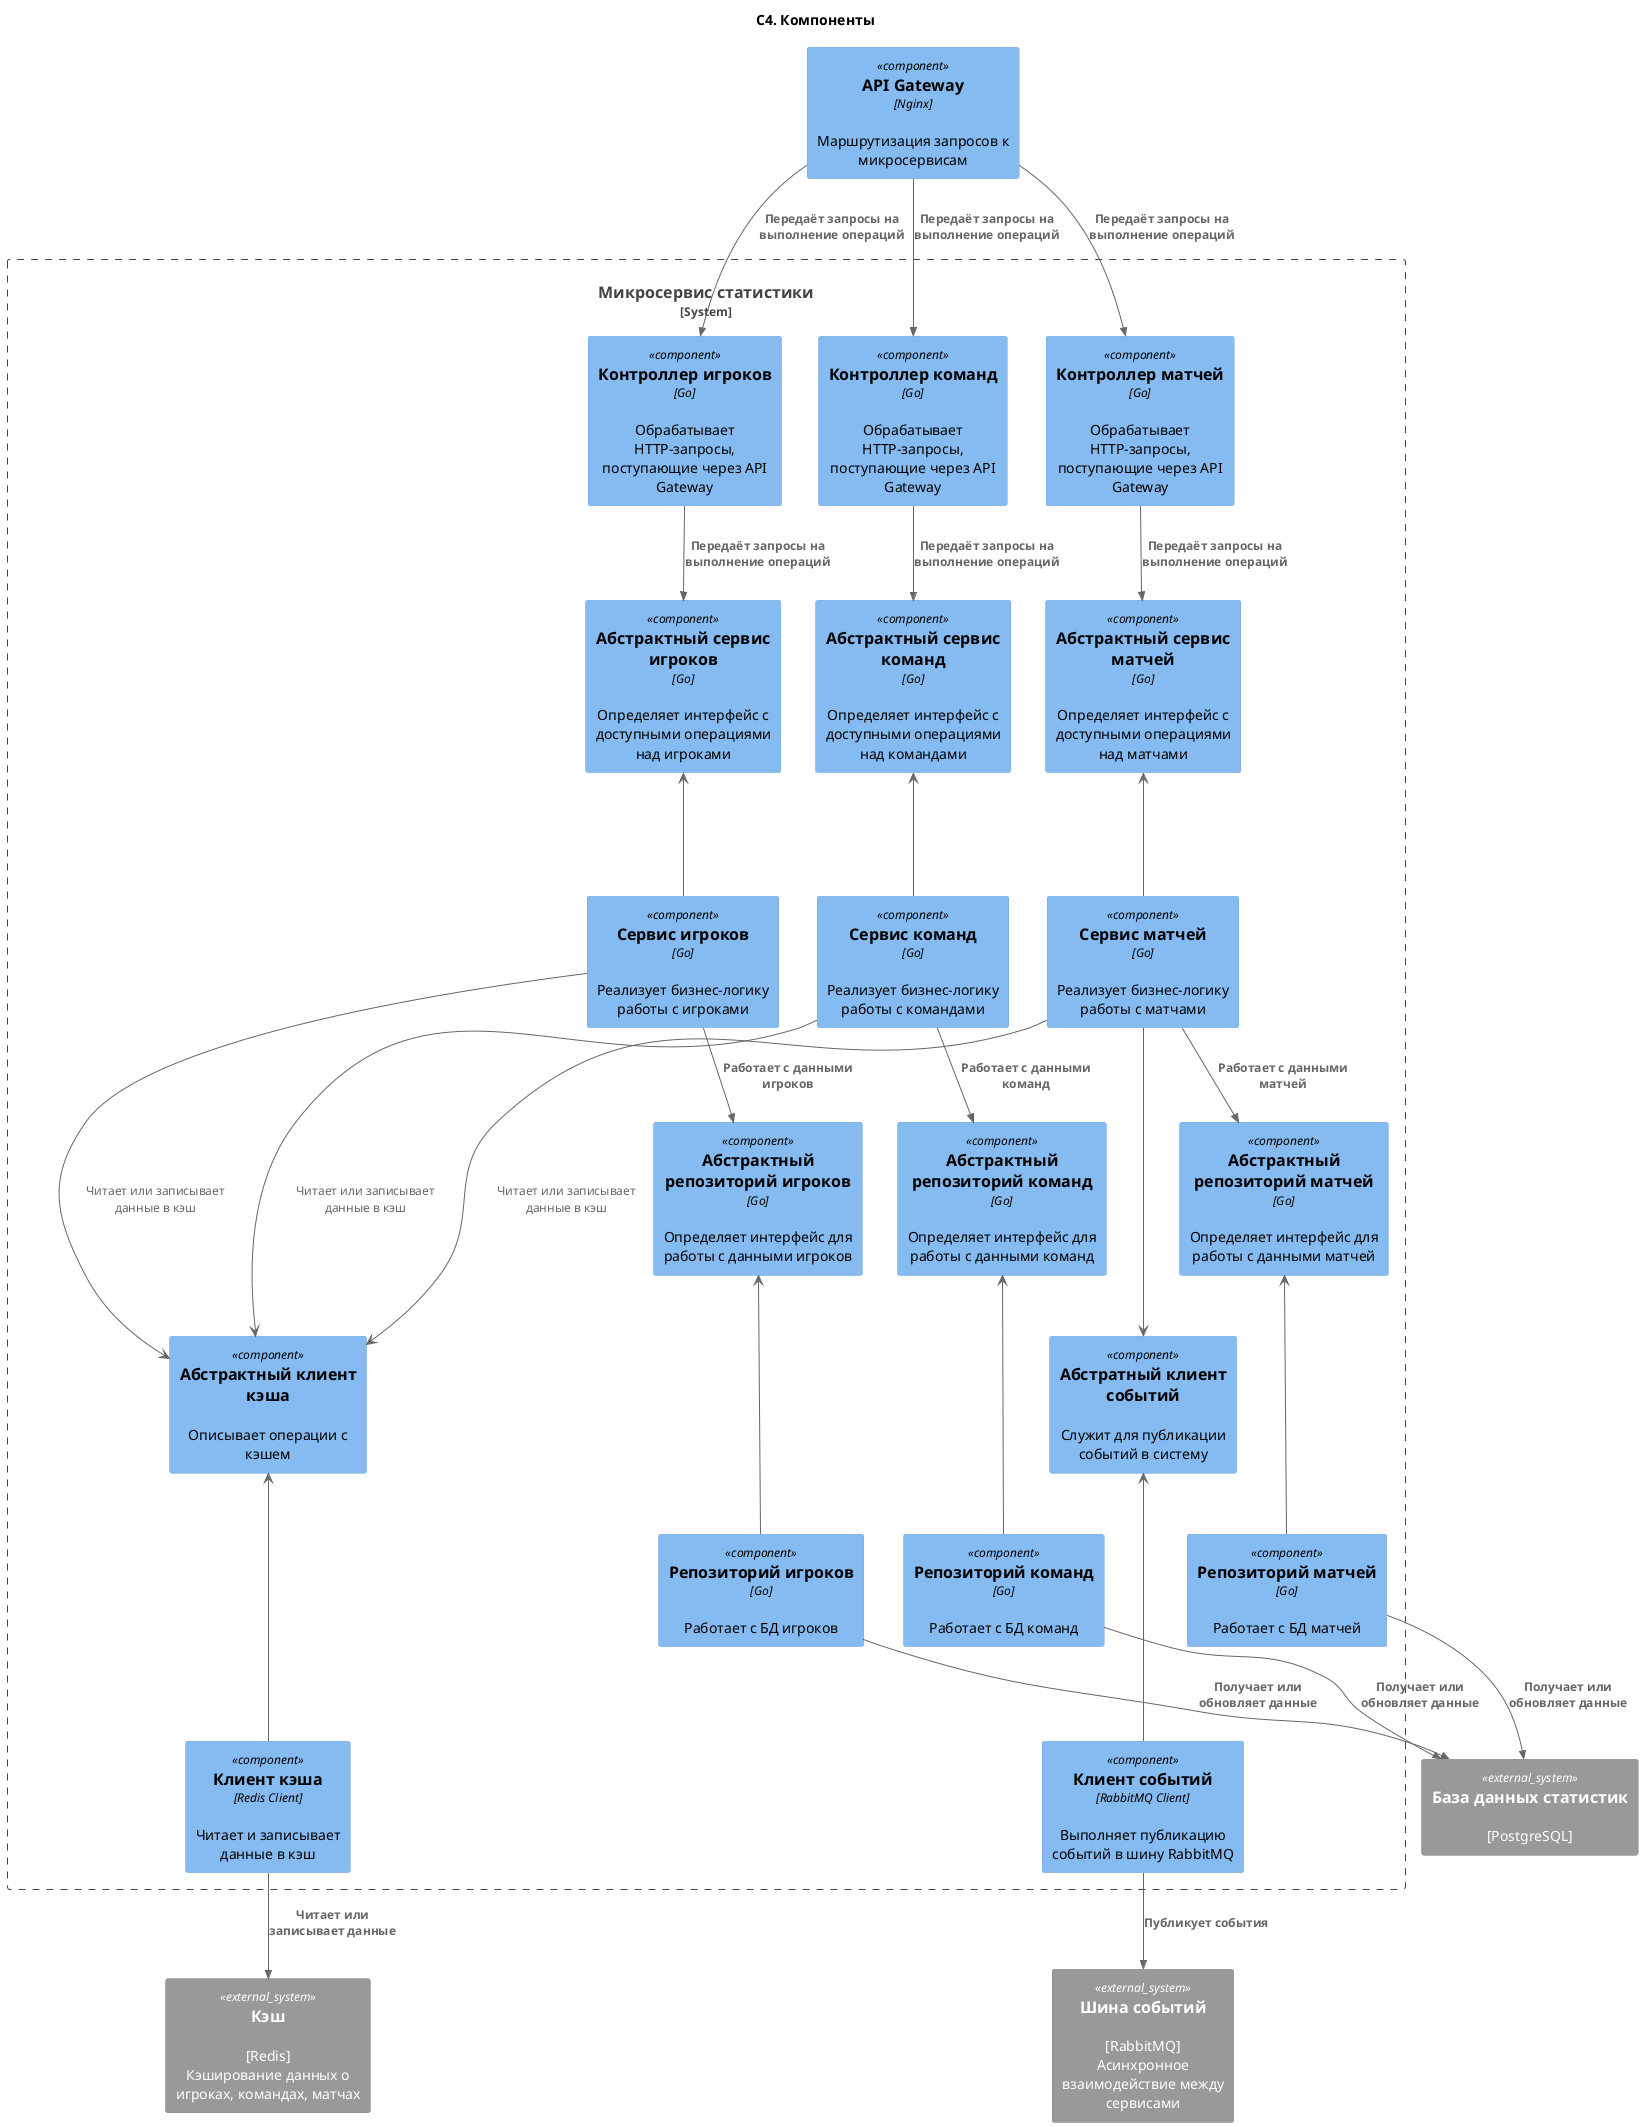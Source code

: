 @startuml Component
title "C4. Компоненты"

!include <C4/C4_Component>

Component(apiGateway, "API Gateway", "Nginx", "Маршрутизация запросов к микросервисам")

System_Boundary(productService, "Микросервис статистики") {
    Component(playerController, "Контроллер игроков", "Go", "Обрабатывает HTTP-запросы, поступающие через API Gateway")
    Component(teamController, "Контроллер команд", "Go", "Обрабатывает HTTP-запросы, поступающие через API Gateway")
    Component(matchController, "Контроллер матчей", "Go", "Обрабатывает HTTP-запросы, поступающие через API Gateway")
    
    Component(playerInterfaceService, "Абстрактный сервис игроков", "Go", "Определяет интерфейс с доступными операциями над игроками")
    Component(teamInterfaceService, "Абстрактный сервис команд", "Go", "Определяет интерфейс с доступными операциями над командами")
    Component(matchInterfaceService, "Абстрактный сервис матчей", "Go", "Определяет интерфейс с доступными операциями над матчами")
    
    Component(playerService, "Сервис игроков", "Go", "Реализует бизнес-логику работы с игроками")
    Component(teamService, "Сервис команд", "Go", "Реализует бизнес-логику работы с командами")
    Component(matchService, "Сервис матчей", "Go", "Реализует бизнес-логику работы с матчами")
    
    Component(playerInterfaceRepository, "Абстрактный репозиторий игроков", "Go", "Определяет интерфейс для работы с данными игроков")
    Component(teamInterfaceRepository, "Абстрактный репозиторий команд", "Go", "Определяет интерфейс для работы с данными команд")
    Component(matchInterfaceRepository, "Абстрактный репозиторий матчей", "Go", "Определяет интерфейс для работы с данными матчей")
    
    Component(playerRepository, "Репозиторий игроков", "Go", "Работает с БД игроков")
    Component(teamRepository, "Репозиторий команд", "Go", "Работает с БД команд")
    Component(matchRepository, "Репозиторий матчей", "Go", "Работает с БД матчей")
    
    Component(interfaceCacheClient, "Абстрактный клиент кэша", "", "Описывает операции с кэшем")
    Component(cacheClient, "Клиент кэша", "Redis Client", "Читает и записывает данные в кэш")

    Component(eventInterfaceClient, "Абстратный клиент событий", "", "Служит для публикации событий в систему")
    Component(eventClient, "Клиент событий", "RabbitMQ Client", "Выполняет публикацию событий в шину RabbitMQ")
}

System_Ext(redis, "Кэш", "[Redis]\nКэширование данных о игроках, командах, матчах")
System_Ext(db, "База данных статистик", "[PostgreSQL]")
System_Ext(eventBus, "Шина событий", "[RabbitMQ]\nАсинхронное взаимодействие между сервисами")

Rel(apiGateway, playerController, "Передаёт запросы на выполнение операций")
Rel(apiGateway, teamController, "Передаёт запросы на выполнение операций")
Rel(apiGateway, matchController, "Передаёт запросы на выполнение операций")

playerInterfaceService <--- playerService
teamInterfaceService <--- teamService
matchInterfaceService <---matchService

playerInterfaceRepository <--- playerRepository
teamInterfaceRepository <--- teamRepository
matchInterfaceRepository <--- matchRepository

interfaceCacheClient <--- cacheClient

Rel(playerController, playerInterfaceService, "Передаёт запросы на выполнение операций")
Rel(teamController, teamInterfaceService, "Передаёт запросы на выполнение операций")
Rel(matchController, matchInterfaceService, "Передаёт запросы на выполнение операций")

Rel(playerService, playerInterfaceRepository, "Работает с данными игроков")
Rel(teamService, teamInterfaceRepository, "Работает с данными команд")
Rel(matchService, matchInterfaceRepository, "Работает с данными матчей")

playerService ---> interfaceCacheClient : Читает или записывает данные в кэш
teamService ---> interfaceCacheClient : Читает или записывает данные в кэш
matchService ---> interfaceCacheClient : Читает или записывает данные в кэш

matchService ---> eventInterfaceClient
eventInterfaceClient <--- eventClient

Rel(playerRepository, db, "Получает или обновляет данные")
Rel(teamRepository, db, "Получает или обновляет данные")
Rel(matchRepository, db, "Получает или обновляет данные")

Rel(cacheClient, redis, "Читает или записывает данные")
Rel(eventClient, eventBus, "Публикует события")

@enduml